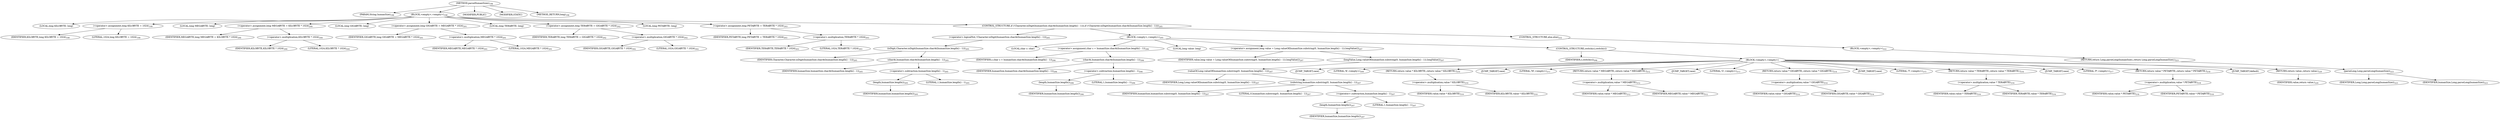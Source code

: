 digraph "parseHumanSizes" {  
"343" [label = <(METHOD,parseHumanSizes)<SUB>198</SUB>> ]
"344" [label = <(PARAM,String humanSize)<SUB>198</SUB>> ]
"345" [label = <(BLOCK,&lt;empty&gt;,&lt;empty&gt;)<SUB>198</SUB>> ]
"346" [label = <(LOCAL,long KILOBYTE: long)> ]
"347" [label = <(&lt;operator&gt;.assignment,long KILOBYTE = 1024)<SUB>199</SUB>> ]
"348" [label = <(IDENTIFIER,KILOBYTE,long KILOBYTE = 1024)<SUB>199</SUB>> ]
"349" [label = <(LITERAL,1024,long KILOBYTE = 1024)<SUB>199</SUB>> ]
"350" [label = <(LOCAL,long MEGABYTE: long)> ]
"351" [label = <(&lt;operator&gt;.assignment,long MEGABYTE = KILOBYTE * 1024)<SUB>200</SUB>> ]
"352" [label = <(IDENTIFIER,MEGABYTE,long MEGABYTE = KILOBYTE * 1024)<SUB>200</SUB>> ]
"353" [label = <(&lt;operator&gt;.multiplication,KILOBYTE * 1024)<SUB>200</SUB>> ]
"354" [label = <(IDENTIFIER,KILOBYTE,KILOBYTE * 1024)<SUB>200</SUB>> ]
"355" [label = <(LITERAL,1024,KILOBYTE * 1024)<SUB>200</SUB>> ]
"356" [label = <(LOCAL,long GIGABYTE: long)> ]
"357" [label = <(&lt;operator&gt;.assignment,long GIGABYTE = MEGABYTE * 1024)<SUB>201</SUB>> ]
"358" [label = <(IDENTIFIER,GIGABYTE,long GIGABYTE = MEGABYTE * 1024)<SUB>201</SUB>> ]
"359" [label = <(&lt;operator&gt;.multiplication,MEGABYTE * 1024)<SUB>201</SUB>> ]
"360" [label = <(IDENTIFIER,MEGABYTE,MEGABYTE * 1024)<SUB>201</SUB>> ]
"361" [label = <(LITERAL,1024,MEGABYTE * 1024)<SUB>201</SUB>> ]
"362" [label = <(LOCAL,long TERABYTE: long)> ]
"363" [label = <(&lt;operator&gt;.assignment,long TERABYTE = GIGABYTE * 1024)<SUB>202</SUB>> ]
"364" [label = <(IDENTIFIER,TERABYTE,long TERABYTE = GIGABYTE * 1024)<SUB>202</SUB>> ]
"365" [label = <(&lt;operator&gt;.multiplication,GIGABYTE * 1024)<SUB>202</SUB>> ]
"366" [label = <(IDENTIFIER,GIGABYTE,GIGABYTE * 1024)<SUB>202</SUB>> ]
"367" [label = <(LITERAL,1024,GIGABYTE * 1024)<SUB>202</SUB>> ]
"368" [label = <(LOCAL,long PETABYTE: long)> ]
"369" [label = <(&lt;operator&gt;.assignment,long PETABYTE = TERABYTE * 1024)<SUB>203</SUB>> ]
"370" [label = <(IDENTIFIER,PETABYTE,long PETABYTE = TERABYTE * 1024)<SUB>203</SUB>> ]
"371" [label = <(&lt;operator&gt;.multiplication,TERABYTE * 1024)<SUB>203</SUB>> ]
"372" [label = <(IDENTIFIER,TERABYTE,TERABYTE * 1024)<SUB>203</SUB>> ]
"373" [label = <(LITERAL,1024,TERABYTE * 1024)<SUB>203</SUB>> ]
"374" [label = <(CONTROL_STRUCTURE,if (!Character.isDigit(humanSize.charAt(humanSize.length() - 1))),if (!Character.isDigit(humanSize.charAt(humanSize.length() - 1))))<SUB>205</SUB>> ]
"375" [label = <(&lt;operator&gt;.logicalNot,!Character.isDigit(humanSize.charAt(humanSize.length() - 1)))<SUB>205</SUB>> ]
"376" [label = <(isDigit,Character.isDigit(humanSize.charAt(humanSize.length() - 1)))<SUB>205</SUB>> ]
"377" [label = <(IDENTIFIER,Character,Character.isDigit(humanSize.charAt(humanSize.length() - 1)))<SUB>205</SUB>> ]
"378" [label = <(charAt,humanSize.charAt(humanSize.length() - 1))<SUB>205</SUB>> ]
"379" [label = <(IDENTIFIER,humanSize,humanSize.charAt(humanSize.length() - 1))<SUB>205</SUB>> ]
"380" [label = <(&lt;operator&gt;.subtraction,humanSize.length() - 1)<SUB>205</SUB>> ]
"381" [label = <(length,humanSize.length())<SUB>205</SUB>> ]
"382" [label = <(IDENTIFIER,humanSize,humanSize.length())<SUB>205</SUB>> ]
"383" [label = <(LITERAL,1,humanSize.length() - 1)<SUB>205</SUB>> ]
"384" [label = <(BLOCK,&lt;empty&gt;,&lt;empty&gt;)<SUB>205</SUB>> ]
"385" [label = <(LOCAL,char c: char)> ]
"386" [label = <(&lt;operator&gt;.assignment,char c = humanSize.charAt(humanSize.length() - 1))<SUB>206</SUB>> ]
"387" [label = <(IDENTIFIER,c,char c = humanSize.charAt(humanSize.length() - 1))<SUB>206</SUB>> ]
"388" [label = <(charAt,humanSize.charAt(humanSize.length() - 1))<SUB>206</SUB>> ]
"389" [label = <(IDENTIFIER,humanSize,humanSize.charAt(humanSize.length() - 1))<SUB>206</SUB>> ]
"390" [label = <(&lt;operator&gt;.subtraction,humanSize.length() - 1)<SUB>206</SUB>> ]
"391" [label = <(length,humanSize.length())<SUB>206</SUB>> ]
"392" [label = <(IDENTIFIER,humanSize,humanSize.length())<SUB>206</SUB>> ]
"393" [label = <(LITERAL,1,humanSize.length() - 1)<SUB>206</SUB>> ]
"394" [label = <(LOCAL,long value: long)> ]
"395" [label = <(&lt;operator&gt;.assignment,long value = Long.valueOf(humanSize.substring(0, humanSize.length() - 1)).longValue())<SUB>207</SUB>> ]
"396" [label = <(IDENTIFIER,value,long value = Long.valueOf(humanSize.substring(0, humanSize.length() - 1)).longValue())<SUB>207</SUB>> ]
"397" [label = <(longValue,Long.valueOf(humanSize.substring(0, humanSize.length() - 1)).longValue())<SUB>207</SUB>> ]
"398" [label = <(valueOf,Long.valueOf(humanSize.substring(0, humanSize.length() - 1)))<SUB>207</SUB>> ]
"399" [label = <(IDENTIFIER,Long,Long.valueOf(humanSize.substring(0, humanSize.length() - 1)))<SUB>207</SUB>> ]
"400" [label = <(substring,humanSize.substring(0, humanSize.length() - 1))<SUB>207</SUB>> ]
"401" [label = <(IDENTIFIER,humanSize,humanSize.substring(0, humanSize.length() - 1))<SUB>207</SUB>> ]
"402" [label = <(LITERAL,0,humanSize.substring(0, humanSize.length() - 1))<SUB>207</SUB>> ]
"403" [label = <(&lt;operator&gt;.subtraction,humanSize.length() - 1)<SUB>207</SUB>> ]
"404" [label = <(length,humanSize.length())<SUB>207</SUB>> ]
"405" [label = <(IDENTIFIER,humanSize,humanSize.length())<SUB>207</SUB>> ]
"406" [label = <(LITERAL,1,humanSize.length() - 1)<SUB>207</SUB>> ]
"407" [label = <(CONTROL_STRUCTURE,switch(c),switch(c))> ]
"408" [label = <(IDENTIFIER,c,switch(c))<SUB>208</SUB>> ]
"409" [label = <(BLOCK,&lt;empty&gt;,&lt;empty&gt;)> ]
"410" [label = <(JUMP_TARGET,case)> ]
"411" [label = <(LITERAL,'K',&lt;empty&gt;)<SUB>209</SUB>> ]
"412" [label = <(RETURN,return value * KILOBYTE;,return value * KILOBYTE;)<SUB>210</SUB>> ]
"413" [label = <(&lt;operator&gt;.multiplication,value * KILOBYTE)<SUB>210</SUB>> ]
"414" [label = <(IDENTIFIER,value,value * KILOBYTE)<SUB>210</SUB>> ]
"415" [label = <(IDENTIFIER,KILOBYTE,value * KILOBYTE)<SUB>210</SUB>> ]
"416" [label = <(JUMP_TARGET,case)> ]
"417" [label = <(LITERAL,'M',&lt;empty&gt;)<SUB>211</SUB>> ]
"418" [label = <(RETURN,return value * MEGABYTE;,return value * MEGABYTE;)<SUB>212</SUB>> ]
"419" [label = <(&lt;operator&gt;.multiplication,value * MEGABYTE)<SUB>212</SUB>> ]
"420" [label = <(IDENTIFIER,value,value * MEGABYTE)<SUB>212</SUB>> ]
"421" [label = <(IDENTIFIER,MEGABYTE,value * MEGABYTE)<SUB>212</SUB>> ]
"422" [label = <(JUMP_TARGET,case)> ]
"423" [label = <(LITERAL,'G',&lt;empty&gt;)<SUB>213</SUB>> ]
"424" [label = <(RETURN,return value * GIGABYTE;,return value * GIGABYTE;)<SUB>214</SUB>> ]
"425" [label = <(&lt;operator&gt;.multiplication,value * GIGABYTE)<SUB>214</SUB>> ]
"426" [label = <(IDENTIFIER,value,value * GIGABYTE)<SUB>214</SUB>> ]
"427" [label = <(IDENTIFIER,GIGABYTE,value * GIGABYTE)<SUB>214</SUB>> ]
"428" [label = <(JUMP_TARGET,case)> ]
"429" [label = <(LITERAL,'T',&lt;empty&gt;)<SUB>215</SUB>> ]
"430" [label = <(RETURN,return value * TERABYTE;,return value * TERABYTE;)<SUB>216</SUB>> ]
"431" [label = <(&lt;operator&gt;.multiplication,value * TERABYTE)<SUB>216</SUB>> ]
"432" [label = <(IDENTIFIER,value,value * TERABYTE)<SUB>216</SUB>> ]
"433" [label = <(IDENTIFIER,TERABYTE,value * TERABYTE)<SUB>216</SUB>> ]
"434" [label = <(JUMP_TARGET,case)> ]
"435" [label = <(LITERAL,'P',&lt;empty&gt;)<SUB>217</SUB>> ]
"436" [label = <(RETURN,return value * PETABYTE;,return value * PETABYTE;)<SUB>218</SUB>> ]
"437" [label = <(&lt;operator&gt;.multiplication,value * PETABYTE)<SUB>218</SUB>> ]
"438" [label = <(IDENTIFIER,value,value * PETABYTE)<SUB>218</SUB>> ]
"439" [label = <(IDENTIFIER,PETABYTE,value * PETABYTE)<SUB>218</SUB>> ]
"440" [label = <(JUMP_TARGET,default)> ]
"441" [label = <(RETURN,return value;,return value;)<SUB>220</SUB>> ]
"442" [label = <(IDENTIFIER,value,return value;)<SUB>220</SUB>> ]
"443" [label = <(CONTROL_STRUCTURE,else,else)<SUB>222</SUB>> ]
"444" [label = <(BLOCK,&lt;empty&gt;,&lt;empty&gt;)<SUB>222</SUB>> ]
"445" [label = <(RETURN,return Long.parseLong(humanSize);,return Long.parseLong(humanSize);)<SUB>223</SUB>> ]
"446" [label = <(parseLong,Long.parseLong(humanSize))<SUB>223</SUB>> ]
"447" [label = <(IDENTIFIER,Long,Long.parseLong(humanSize))<SUB>223</SUB>> ]
"448" [label = <(IDENTIFIER,humanSize,Long.parseLong(humanSize))<SUB>223</SUB>> ]
"449" [label = <(MODIFIER,PUBLIC)> ]
"450" [label = <(MODIFIER,STATIC)> ]
"451" [label = <(METHOD_RETURN,long)<SUB>198</SUB>> ]
  "343" -> "344" 
  "343" -> "345" 
  "343" -> "449" 
  "343" -> "450" 
  "343" -> "451" 
  "345" -> "346" 
  "345" -> "347" 
  "345" -> "350" 
  "345" -> "351" 
  "345" -> "356" 
  "345" -> "357" 
  "345" -> "362" 
  "345" -> "363" 
  "345" -> "368" 
  "345" -> "369" 
  "345" -> "374" 
  "347" -> "348" 
  "347" -> "349" 
  "351" -> "352" 
  "351" -> "353" 
  "353" -> "354" 
  "353" -> "355" 
  "357" -> "358" 
  "357" -> "359" 
  "359" -> "360" 
  "359" -> "361" 
  "363" -> "364" 
  "363" -> "365" 
  "365" -> "366" 
  "365" -> "367" 
  "369" -> "370" 
  "369" -> "371" 
  "371" -> "372" 
  "371" -> "373" 
  "374" -> "375" 
  "374" -> "384" 
  "374" -> "443" 
  "375" -> "376" 
  "376" -> "377" 
  "376" -> "378" 
  "378" -> "379" 
  "378" -> "380" 
  "380" -> "381" 
  "380" -> "383" 
  "381" -> "382" 
  "384" -> "385" 
  "384" -> "386" 
  "384" -> "394" 
  "384" -> "395" 
  "384" -> "407" 
  "386" -> "387" 
  "386" -> "388" 
  "388" -> "389" 
  "388" -> "390" 
  "390" -> "391" 
  "390" -> "393" 
  "391" -> "392" 
  "395" -> "396" 
  "395" -> "397" 
  "397" -> "398" 
  "398" -> "399" 
  "398" -> "400" 
  "400" -> "401" 
  "400" -> "402" 
  "400" -> "403" 
  "403" -> "404" 
  "403" -> "406" 
  "404" -> "405" 
  "407" -> "408" 
  "407" -> "409" 
  "409" -> "410" 
  "409" -> "411" 
  "409" -> "412" 
  "409" -> "416" 
  "409" -> "417" 
  "409" -> "418" 
  "409" -> "422" 
  "409" -> "423" 
  "409" -> "424" 
  "409" -> "428" 
  "409" -> "429" 
  "409" -> "430" 
  "409" -> "434" 
  "409" -> "435" 
  "409" -> "436" 
  "409" -> "440" 
  "409" -> "441" 
  "412" -> "413" 
  "413" -> "414" 
  "413" -> "415" 
  "418" -> "419" 
  "419" -> "420" 
  "419" -> "421" 
  "424" -> "425" 
  "425" -> "426" 
  "425" -> "427" 
  "430" -> "431" 
  "431" -> "432" 
  "431" -> "433" 
  "436" -> "437" 
  "437" -> "438" 
  "437" -> "439" 
  "441" -> "442" 
  "443" -> "444" 
  "444" -> "445" 
  "445" -> "446" 
  "446" -> "447" 
  "446" -> "448" 
}
